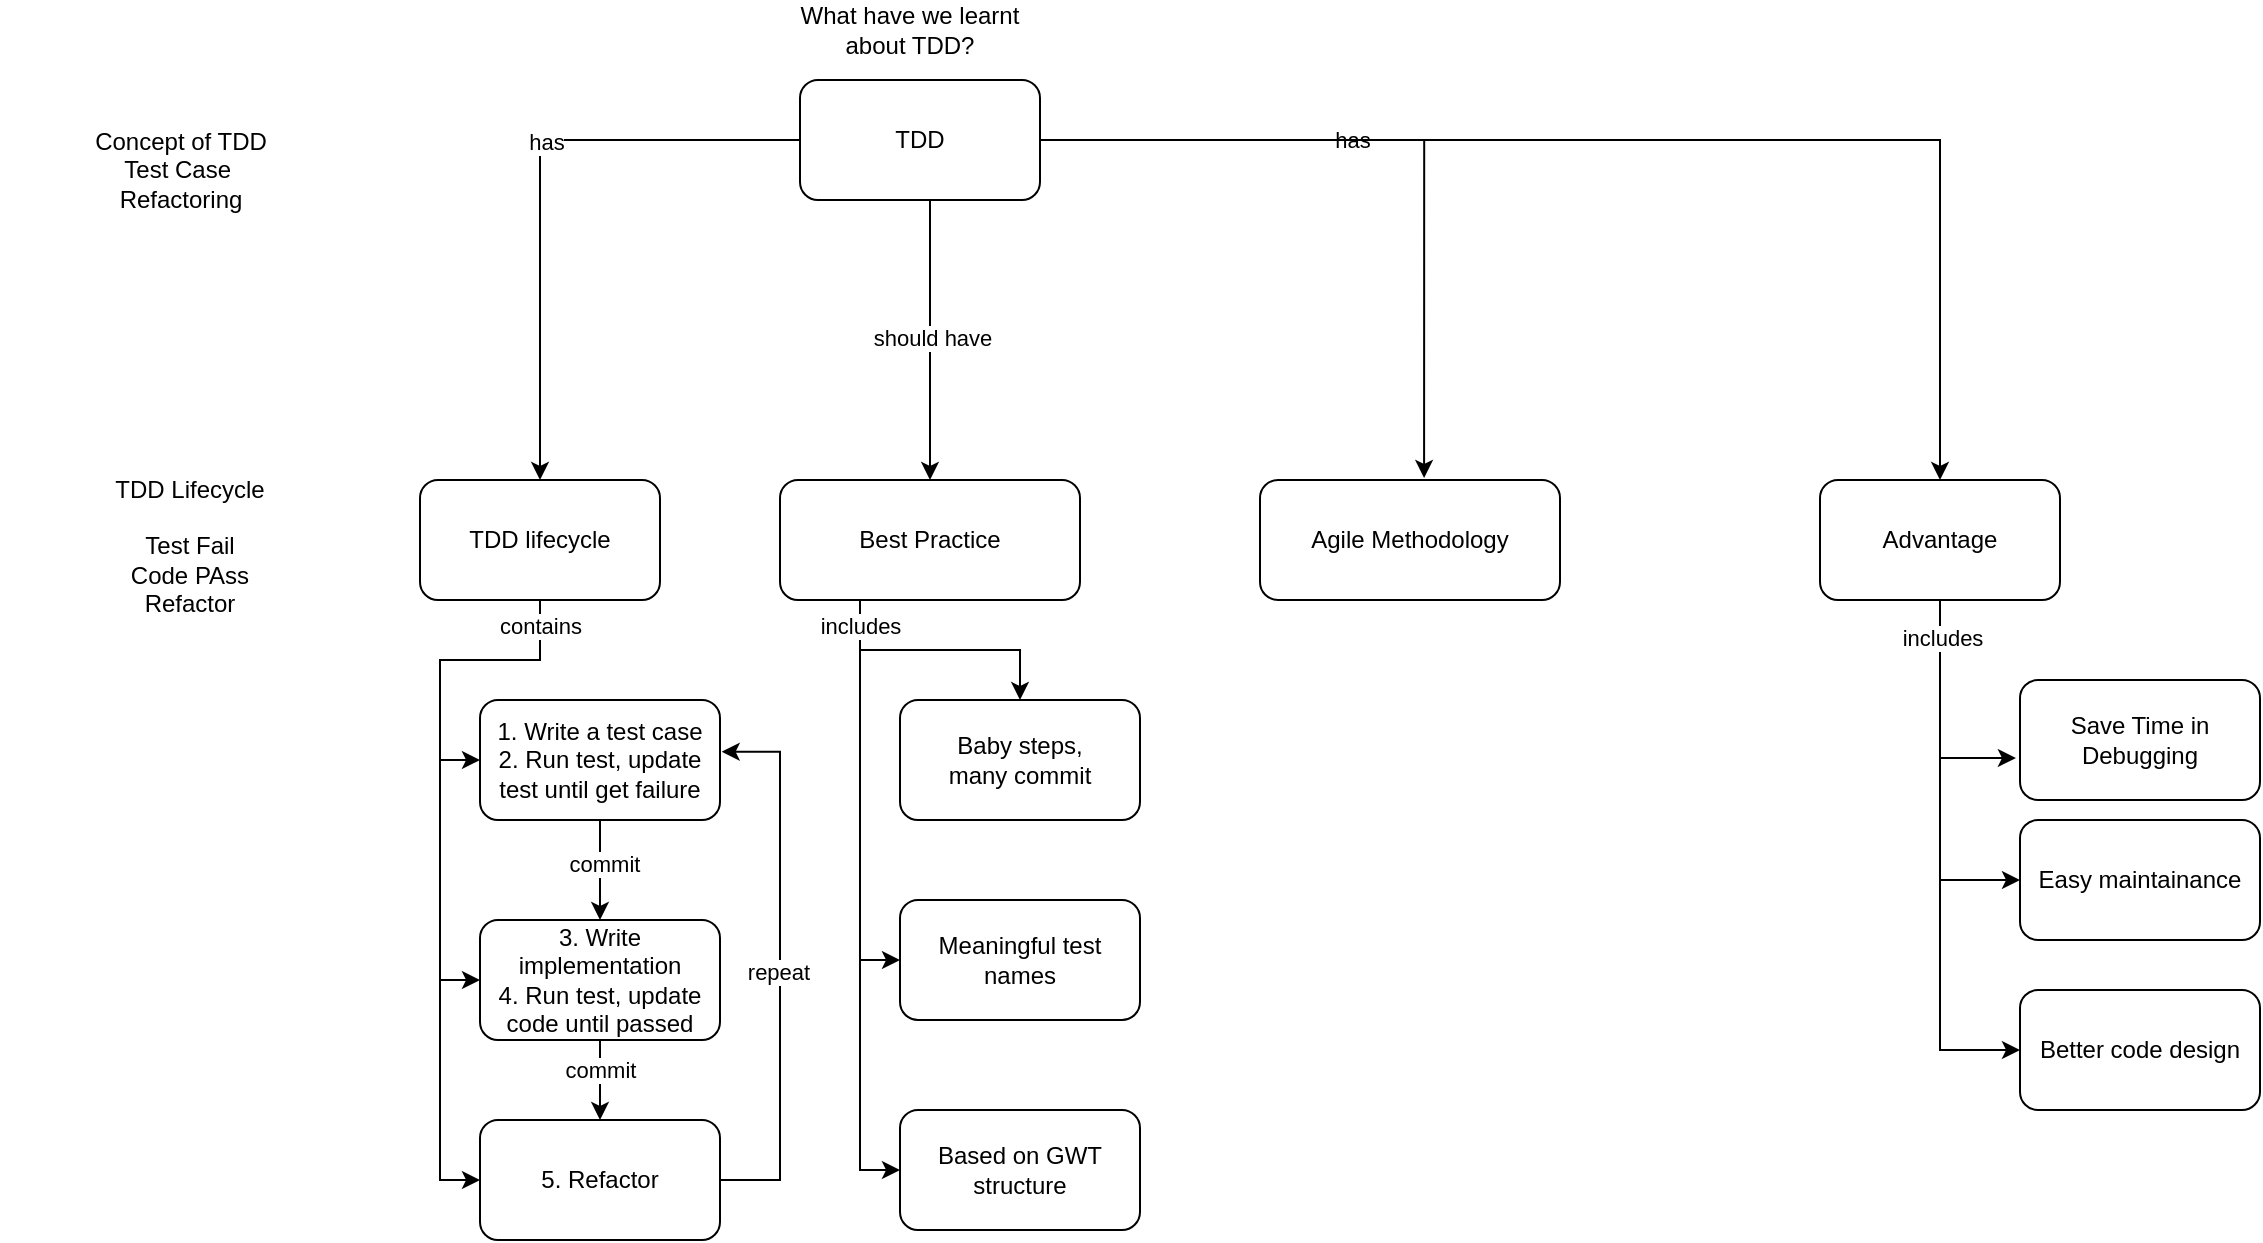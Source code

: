 <mxfile version="15.5.9" type="github">
  <diagram id="XblzcxGRHUzjr9p-0842" name="Page-1">
    <mxGraphModel dx="1426" dy="653" grid="1" gridSize="10" guides="1" tooltips="1" connect="1" arrows="1" fold="1" page="1" pageScale="1" pageWidth="1654" pageHeight="1169" math="0" shadow="0">
      <root>
        <mxCell id="0" />
        <mxCell id="1" parent="0" />
        <mxCell id="oWt1c-0w8IS1T-IPn0zn-8" style="edgeStyle=orthogonalEdgeStyle;rounded=0;orthogonalLoop=1;jettySize=auto;html=1;entryX=0.5;entryY=0;entryDx=0;entryDy=0;" parent="1" source="oWt1c-0w8IS1T-IPn0zn-3" target="oWt1c-0w8IS1T-IPn0zn-5" edge="1">
          <mxGeometry relative="1" as="geometry" />
        </mxCell>
        <mxCell id="oWt1c-0w8IS1T-IPn0zn-10" value="has" style="edgeLabel;html=1;align=center;verticalAlign=middle;resizable=0;points=[];" parent="oWt1c-0w8IS1T-IPn0zn-8" vertex="1" connectable="0">
          <mxGeometry x="-0.149" y="1" relative="1" as="geometry">
            <mxPoint as="offset" />
          </mxGeometry>
        </mxCell>
        <mxCell id="oWt1c-0w8IS1T-IPn0zn-9" style="edgeStyle=orthogonalEdgeStyle;rounded=0;orthogonalLoop=1;jettySize=auto;html=1;entryX=0.5;entryY=0;entryDx=0;entryDy=0;" parent="1" source="oWt1c-0w8IS1T-IPn0zn-3" target="oWt1c-0w8IS1T-IPn0zn-6" edge="1">
          <mxGeometry relative="1" as="geometry" />
        </mxCell>
        <mxCell id="oWt1c-0w8IS1T-IPn0zn-11" value="has" style="edgeLabel;html=1;align=center;verticalAlign=middle;resizable=0;points=[];" parent="oWt1c-0w8IS1T-IPn0zn-9" vertex="1" connectable="0">
          <mxGeometry x="-0.497" relative="1" as="geometry">
            <mxPoint as="offset" />
          </mxGeometry>
        </mxCell>
        <mxCell id="gmGLZBwXflhIAo7ZA7hw-24" style="edgeStyle=orthogonalEdgeStyle;rounded=0;orthogonalLoop=1;jettySize=auto;html=1;entryX=0.5;entryY=0;entryDx=0;entryDy=0;" edge="1" parent="1" source="oWt1c-0w8IS1T-IPn0zn-3" target="gmGLZBwXflhIAo7ZA7hw-3">
          <mxGeometry relative="1" as="geometry">
            <Array as="points">
              <mxPoint x="595" y="150" />
              <mxPoint x="595" y="150" />
            </Array>
          </mxGeometry>
        </mxCell>
        <mxCell id="gmGLZBwXflhIAo7ZA7hw-25" value="should have" style="edgeLabel;html=1;align=center;verticalAlign=middle;resizable=0;points=[];" vertex="1" connectable="0" parent="gmGLZBwXflhIAo7ZA7hw-24">
          <mxGeometry x="-0.015" y="1" relative="1" as="geometry">
            <mxPoint as="offset" />
          </mxGeometry>
        </mxCell>
        <mxCell id="nKUaNBxe58QQSBvqL-9a-3" style="edgeStyle=orthogonalEdgeStyle;rounded=0;orthogonalLoop=1;jettySize=auto;html=1;entryX=0.547;entryY=-0.017;entryDx=0;entryDy=0;entryPerimeter=0;" edge="1" parent="1" source="oWt1c-0w8IS1T-IPn0zn-3" target="nKUaNBxe58QQSBvqL-9a-2">
          <mxGeometry relative="1" as="geometry" />
        </mxCell>
        <mxCell id="oWt1c-0w8IS1T-IPn0zn-3" value="TDD" style="rounded=1;whiteSpace=wrap;html=1;" parent="1" vertex="1">
          <mxGeometry x="530" y="50" width="120" height="60" as="geometry" />
        </mxCell>
        <mxCell id="oWt1c-0w8IS1T-IPn0zn-4" value="What have we learnt about TDD?" style="text;html=1;strokeColor=none;fillColor=none;align=center;verticalAlign=middle;whiteSpace=wrap;rounded=0;" parent="1" vertex="1">
          <mxGeometry x="520" y="10" width="130" height="30" as="geometry" />
        </mxCell>
        <mxCell id="gmGLZBwXflhIAo7ZA7hw-17" style="edgeStyle=orthogonalEdgeStyle;rounded=0;orthogonalLoop=1;jettySize=auto;html=1;entryX=0;entryY=0.5;entryDx=0;entryDy=0;" edge="1" parent="1" source="oWt1c-0w8IS1T-IPn0zn-5" target="gmGLZBwXflhIAo7ZA7hw-9">
          <mxGeometry relative="1" as="geometry">
            <Array as="points">
              <mxPoint x="400" y="340" />
              <mxPoint x="350" y="340" />
              <mxPoint x="350" y="390" />
            </Array>
          </mxGeometry>
        </mxCell>
        <mxCell id="gmGLZBwXflhIAo7ZA7hw-18" style="edgeStyle=orthogonalEdgeStyle;rounded=0;orthogonalLoop=1;jettySize=auto;html=1;entryX=0;entryY=0.5;entryDx=0;entryDy=0;" edge="1" parent="1" source="oWt1c-0w8IS1T-IPn0zn-5" target="gmGLZBwXflhIAo7ZA7hw-10">
          <mxGeometry relative="1" as="geometry">
            <Array as="points">
              <mxPoint x="400" y="340" />
              <mxPoint x="350" y="340" />
              <mxPoint x="350" y="500" />
            </Array>
          </mxGeometry>
        </mxCell>
        <mxCell id="gmGLZBwXflhIAo7ZA7hw-19" style="edgeStyle=orthogonalEdgeStyle;rounded=0;orthogonalLoop=1;jettySize=auto;html=1;entryX=0;entryY=0.5;entryDx=0;entryDy=0;" edge="1" parent="1" source="oWt1c-0w8IS1T-IPn0zn-5" target="gmGLZBwXflhIAo7ZA7hw-13">
          <mxGeometry relative="1" as="geometry">
            <Array as="points">
              <mxPoint x="400" y="340" />
              <mxPoint x="350" y="340" />
              <mxPoint x="350" y="600" />
            </Array>
          </mxGeometry>
        </mxCell>
        <mxCell id="gmGLZBwXflhIAo7ZA7hw-20" value="contains" style="edgeLabel;html=1;align=center;verticalAlign=middle;resizable=0;points=[];" vertex="1" connectable="0" parent="gmGLZBwXflhIAo7ZA7hw-19">
          <mxGeometry x="-0.927" relative="1" as="geometry">
            <mxPoint as="offset" />
          </mxGeometry>
        </mxCell>
        <mxCell id="oWt1c-0w8IS1T-IPn0zn-5" value="TDD lifecycle" style="rounded=1;whiteSpace=wrap;html=1;" parent="1" vertex="1">
          <mxGeometry x="340" y="250" width="120" height="60" as="geometry" />
        </mxCell>
        <mxCell id="BmqrWhdEjeirKWVDw3WH-3" style="edgeStyle=orthogonalEdgeStyle;rounded=0;orthogonalLoop=1;jettySize=auto;html=1;entryX=-0.017;entryY=0.65;entryDx=0;entryDy=0;entryPerimeter=0;" edge="1" parent="1" source="oWt1c-0w8IS1T-IPn0zn-6" target="BmqrWhdEjeirKWVDw3WH-2">
          <mxGeometry relative="1" as="geometry">
            <Array as="points">
              <mxPoint x="1100" y="389" />
            </Array>
          </mxGeometry>
        </mxCell>
        <mxCell id="VqQ6hDxE0CcQu-wHCo0w-1" style="edgeStyle=orthogonalEdgeStyle;rounded=0;orthogonalLoop=1;jettySize=auto;html=1;entryX=0;entryY=0.5;entryDx=0;entryDy=0;" edge="1" parent="1" source="oWt1c-0w8IS1T-IPn0zn-6" target="BmqrWhdEjeirKWVDw3WH-4">
          <mxGeometry relative="1" as="geometry" />
        </mxCell>
        <mxCell id="VqQ6hDxE0CcQu-wHCo0w-3" style="edgeStyle=orthogonalEdgeStyle;rounded=0;orthogonalLoop=1;jettySize=auto;html=1;entryX=0;entryY=0.5;entryDx=0;entryDy=0;" edge="1" parent="1" source="oWt1c-0w8IS1T-IPn0zn-6" target="VqQ6hDxE0CcQu-wHCo0w-2">
          <mxGeometry relative="1" as="geometry" />
        </mxCell>
        <mxCell id="gmGLZBwXflhIAo7ZA7hw-33" value="includes" style="edgeLabel;html=1;align=center;verticalAlign=middle;resizable=0;points=[];" vertex="1" connectable="0" parent="VqQ6hDxE0CcQu-wHCo0w-3">
          <mxGeometry x="-0.857" y="1" relative="1" as="geometry">
            <mxPoint as="offset" />
          </mxGeometry>
        </mxCell>
        <mxCell id="oWt1c-0w8IS1T-IPn0zn-6" value="Advantage" style="rounded=1;whiteSpace=wrap;html=1;" parent="1" vertex="1">
          <mxGeometry x="1040" y="250" width="120" height="60" as="geometry" />
        </mxCell>
        <mxCell id="YqAZ2nqPw5MRuWLS1-NX-1" value="Concept of TDD&lt;br&gt;Test Case&amp;nbsp;&lt;br&gt;Refactoring" style="text;html=1;align=center;verticalAlign=middle;resizable=0;points=[];autosize=1;strokeColor=none;fillColor=none;" parent="1" vertex="1">
          <mxGeometry x="170" y="70" width="100" height="50" as="geometry" />
        </mxCell>
        <mxCell id="gmGLZBwXflhIAo7ZA7hw-27" style="edgeStyle=orthogonalEdgeStyle;rounded=0;orthogonalLoop=1;jettySize=auto;html=1;entryX=0.5;entryY=0;entryDx=0;entryDy=0;" edge="1" parent="1" source="gmGLZBwXflhIAo7ZA7hw-3" target="gmGLZBwXflhIAo7ZA7hw-26">
          <mxGeometry relative="1" as="geometry">
            <Array as="points">
              <mxPoint x="560" y="335" />
              <mxPoint x="640" y="335" />
            </Array>
          </mxGeometry>
        </mxCell>
        <mxCell id="gmGLZBwXflhIAo7ZA7hw-30" style="edgeStyle=orthogonalEdgeStyle;rounded=0;orthogonalLoop=1;jettySize=auto;html=1;entryX=0;entryY=0.5;entryDx=0;entryDy=0;" edge="1" parent="1" source="gmGLZBwXflhIAo7ZA7hw-3" target="gmGLZBwXflhIAo7ZA7hw-28">
          <mxGeometry relative="1" as="geometry">
            <Array as="points">
              <mxPoint x="560" y="490" />
            </Array>
          </mxGeometry>
        </mxCell>
        <mxCell id="gmGLZBwXflhIAo7ZA7hw-31" style="edgeStyle=orthogonalEdgeStyle;rounded=0;orthogonalLoop=1;jettySize=auto;html=1;entryX=0;entryY=0.5;entryDx=0;entryDy=0;" edge="1" parent="1" source="gmGLZBwXflhIAo7ZA7hw-3" target="gmGLZBwXflhIAo7ZA7hw-29">
          <mxGeometry relative="1" as="geometry">
            <Array as="points">
              <mxPoint x="560" y="595" />
            </Array>
          </mxGeometry>
        </mxCell>
        <mxCell id="gmGLZBwXflhIAo7ZA7hw-32" value="includes" style="edgeLabel;html=1;align=center;verticalAlign=middle;resizable=0;points=[];" vertex="1" connectable="0" parent="gmGLZBwXflhIAo7ZA7hw-31">
          <mxGeometry x="-0.915" relative="1" as="geometry">
            <mxPoint as="offset" />
          </mxGeometry>
        </mxCell>
        <mxCell id="gmGLZBwXflhIAo7ZA7hw-3" value="Best Practice" style="rounded=1;whiteSpace=wrap;html=1;" vertex="1" parent="1">
          <mxGeometry x="520" y="250" width="150" height="60" as="geometry" />
        </mxCell>
        <mxCell id="BmqrWhdEjeirKWVDw3WH-1" value="TDD Lifecycle&lt;br&gt;&lt;br&gt;Test Fail&lt;br&gt;Code PAss&lt;br&gt;Refactor" style="text;html=1;strokeColor=none;fillColor=none;align=center;verticalAlign=middle;whiteSpace=wrap;rounded=0;" vertex="1" parent="1">
          <mxGeometry x="130" y="268" width="190" height="30" as="geometry" />
        </mxCell>
        <mxCell id="gmGLZBwXflhIAo7ZA7hw-11" style="edgeStyle=orthogonalEdgeStyle;rounded=0;orthogonalLoop=1;jettySize=auto;html=1;entryX=0.5;entryY=0;entryDx=0;entryDy=0;" edge="1" parent="1" source="gmGLZBwXflhIAo7ZA7hw-9" target="gmGLZBwXflhIAo7ZA7hw-10">
          <mxGeometry relative="1" as="geometry" />
        </mxCell>
        <mxCell id="gmGLZBwXflhIAo7ZA7hw-12" value="commit" style="edgeLabel;html=1;align=center;verticalAlign=middle;resizable=0;points=[];" vertex="1" connectable="0" parent="gmGLZBwXflhIAo7ZA7hw-11">
          <mxGeometry x="-0.12" y="2" relative="1" as="geometry">
            <mxPoint as="offset" />
          </mxGeometry>
        </mxCell>
        <mxCell id="BmqrWhdEjeirKWVDw3WH-2" value="Save Time in Debugging" style="rounded=1;whiteSpace=wrap;html=1;" vertex="1" parent="1">
          <mxGeometry x="1140" y="350" width="120" height="60" as="geometry" />
        </mxCell>
        <mxCell id="gmGLZBwXflhIAo7ZA7hw-9" value="1. Write a test case&lt;br&gt;2. Run test, update test until get failure" style="rounded=1;whiteSpace=wrap;html=1;" vertex="1" parent="1">
          <mxGeometry x="370" y="360" width="120" height="60" as="geometry" />
        </mxCell>
        <mxCell id="BmqrWhdEjeirKWVDw3WH-4" value="Easy maintainance" style="rounded=1;whiteSpace=wrap;html=1;" vertex="1" parent="1">
          <mxGeometry x="1140" y="420" width="120" height="60" as="geometry" />
        </mxCell>
        <mxCell id="gmGLZBwXflhIAo7ZA7hw-15" value="" style="edgeStyle=orthogonalEdgeStyle;rounded=0;orthogonalLoop=1;jettySize=auto;html=1;" edge="1" parent="1" source="gmGLZBwXflhIAo7ZA7hw-10" target="gmGLZBwXflhIAo7ZA7hw-13">
          <mxGeometry relative="1" as="geometry" />
        </mxCell>
        <mxCell id="gmGLZBwXflhIAo7ZA7hw-16" value="commit" style="edgeLabel;html=1;align=center;verticalAlign=middle;resizable=0;points=[];" vertex="1" connectable="0" parent="gmGLZBwXflhIAo7ZA7hw-15">
          <mxGeometry x="-0.25" relative="1" as="geometry">
            <mxPoint as="offset" />
          </mxGeometry>
        </mxCell>
        <mxCell id="gmGLZBwXflhIAo7ZA7hw-10" value="3. Write implementation&lt;br&gt;4. Run test, update code until passed" style="rounded=1;whiteSpace=wrap;html=1;" vertex="1" parent="1">
          <mxGeometry x="370" y="470" width="120" height="60" as="geometry" />
        </mxCell>
        <mxCell id="gmGLZBwXflhIAo7ZA7hw-22" style="edgeStyle=orthogonalEdgeStyle;rounded=0;orthogonalLoop=1;jettySize=auto;html=1;entryX=1.007;entryY=0.431;entryDx=0;entryDy=0;entryPerimeter=0;" edge="1" parent="1" source="gmGLZBwXflhIAo7ZA7hw-13" target="gmGLZBwXflhIAo7ZA7hw-9">
          <mxGeometry relative="1" as="geometry">
            <mxPoint x="530" y="400" as="targetPoint" />
            <Array as="points">
              <mxPoint x="520" y="600" />
              <mxPoint x="520" y="386" />
            </Array>
          </mxGeometry>
        </mxCell>
        <mxCell id="gmGLZBwXflhIAo7ZA7hw-23" value="repeat" style="edgeLabel;html=1;align=center;verticalAlign=middle;resizable=0;points=[];" vertex="1" connectable="0" parent="gmGLZBwXflhIAo7ZA7hw-22">
          <mxGeometry x="-0.017" y="1" relative="1" as="geometry">
            <mxPoint as="offset" />
          </mxGeometry>
        </mxCell>
        <mxCell id="gmGLZBwXflhIAo7ZA7hw-13" value="5. Refactor" style="rounded=1;whiteSpace=wrap;html=1;" vertex="1" parent="1">
          <mxGeometry x="370" y="570" width="120" height="60" as="geometry" />
        </mxCell>
        <mxCell id="VqQ6hDxE0CcQu-wHCo0w-2" value="Better code design" style="rounded=1;whiteSpace=wrap;html=1;" vertex="1" parent="1">
          <mxGeometry x="1140" y="505" width="120" height="60" as="geometry" />
        </mxCell>
        <mxCell id="gmGLZBwXflhIAo7ZA7hw-26" value="Baby steps,&lt;br&gt;many commit" style="rounded=1;whiteSpace=wrap;html=1;" vertex="1" parent="1">
          <mxGeometry x="580" y="360" width="120" height="60" as="geometry" />
        </mxCell>
        <mxCell id="nKUaNBxe58QQSBvqL-9a-2" value="Agile Methodology" style="rounded=1;whiteSpace=wrap;html=1;" vertex="1" parent="1">
          <mxGeometry x="760" y="250" width="150" height="60" as="geometry" />
        </mxCell>
        <mxCell id="gmGLZBwXflhIAo7ZA7hw-28" value="Meaningful test names" style="rounded=1;whiteSpace=wrap;html=1;" vertex="1" parent="1">
          <mxGeometry x="580" y="460" width="120" height="60" as="geometry" />
        </mxCell>
        <mxCell id="gmGLZBwXflhIAo7ZA7hw-29" value="Based on GWT structure" style="rounded=1;whiteSpace=wrap;html=1;" vertex="1" parent="1">
          <mxGeometry x="580" y="565" width="120" height="60" as="geometry" />
        </mxCell>
      </root>
    </mxGraphModel>
  </diagram>
</mxfile>
